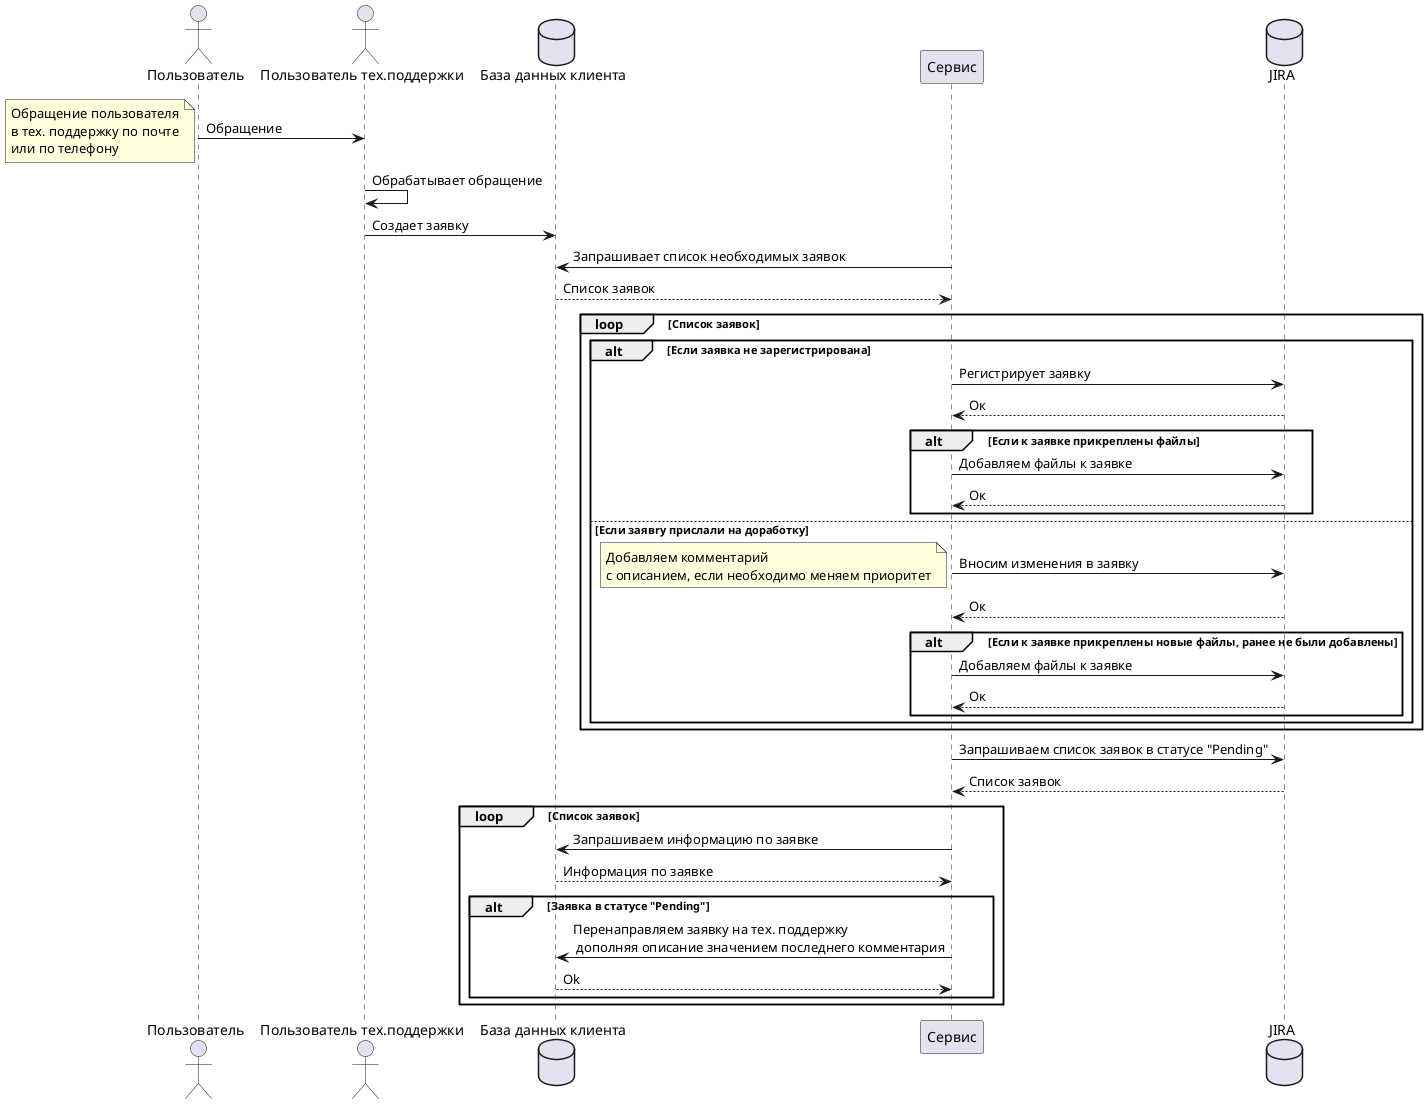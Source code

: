 @startuml
actor "Пользователь" as user
actor "Пользователь тех.поддержки" as support
database "База данных клиента" as db
participant "Сервис" as service
database "JIRA" as jira
user -> support: Обращение
note left
Обращение пользователя
в тех. поддержку по почте
или по телефону
end note
support -> support: Обрабатывает обращение
support -> db: Создает заявку
service -> db: Запрашивает список необходимых заявок
db --> service: Список заявок
loop Список заявок
alt Если заявка не зарегистрирована
service -> jira: Регистрирует заявку
jira --> service: Ок
alt Если к заявке прикреплены файлы
    service -> jira: Добавляем файлы к заявке
    jira --> service: Ок
end
else Если заявrу прислали на доработку
service -> jira: Вносим изменения в заявку
note left
Добавляем комментарий
с описанием, если необходимо меняем приоритет
end note
jira --> service: Ок
alt Если к заявке прикреплены новые файлы, ранее не были добавлены
    service -> jira: Добавляем файлы к заявке
    jira --> service: Ок
end
end
end
service -> jira: Запрашиваем список заявок в статусе "Pending"
jira --> service: Список заявок
loop Список заявок
    service -> db: Запрашиваем информацию по заявке
    db --> service: Информация по заявке
    alt Заявка в статусе "Pending"
        service -> db: Перенаправляем заявку на тех. поддержку\n дополняя описание значением последнего комментария
        db --> service: Ok
    end
end
@enduml